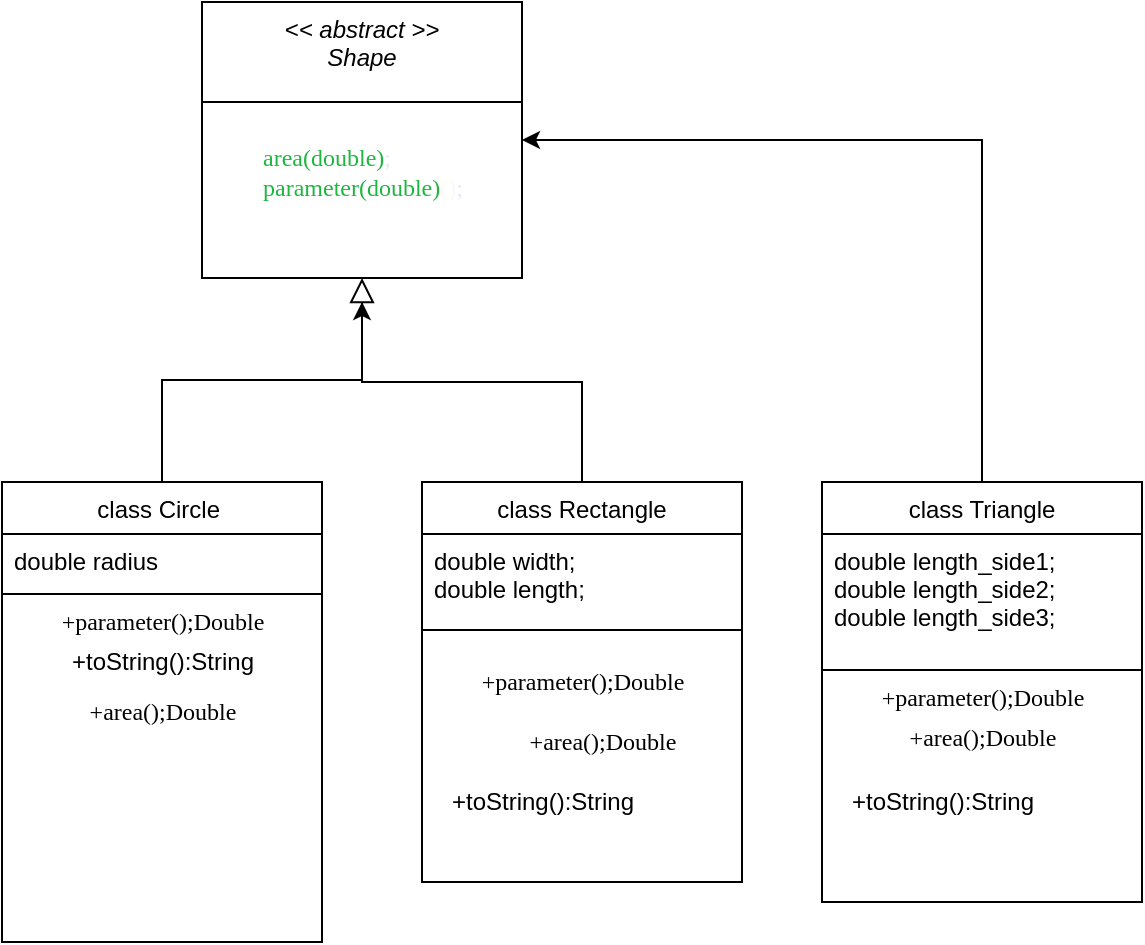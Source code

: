 <mxfile version="15.9.4" type="github">
  <diagram id="C5RBs43oDa-KdzZeNtuy" name="Page-1">
    <mxGraphModel dx="555" dy="574" grid="1" gridSize="10" guides="1" tooltips="1" connect="1" arrows="1" fold="1" page="1" pageScale="1" pageWidth="827" pageHeight="1169" math="0" shadow="0">
      <root>
        <mxCell id="WIyWlLk6GJQsqaUBKTNV-0" />
        <mxCell id="WIyWlLk6GJQsqaUBKTNV-1" parent="WIyWlLk6GJQsqaUBKTNV-0" />
        <mxCell id="zkfFHV4jXpPFQw0GAbJ--0" value="&lt;&lt; abstract &gt;&gt; &#xa;Shape" style="swimlane;fontStyle=2;align=center;verticalAlign=top;childLayout=stackLayout;horizontal=1;startSize=50;horizontalStack=0;resizeParent=1;resizeLast=0;collapsible=1;marginBottom=0;rounded=0;shadow=0;strokeWidth=1;" parent="WIyWlLk6GJQsqaUBKTNV-1" vertex="1">
          <mxGeometry x="220" y="120" width="160" height="138" as="geometry">
            <mxRectangle x="230" y="140" width="160" height="26" as="alternateBounds" />
          </mxGeometry>
        </mxCell>
        <mxCell id="-PrEQ0t0QtcohZmeDAaq-9" value="&lt;p class=&quot;p1&quot; style=&quot;text-align: left ; margin: 0px ; font-stretch: normal ; line-height: normal ; font-family: &amp;#34;menlo&amp;#34; ; color: rgb(204 , 108 , 29)&quot;&gt;&lt;br&gt;&lt;/p&gt;" style="text;html=1;align=center;verticalAlign=middle;resizable=0;points=[];autosize=1;strokeColor=none;fillColor=none;" vertex="1" parent="zkfFHV4jXpPFQw0GAbJ--0">
          <mxGeometry y="50" width="160" height="20" as="geometry" />
        </mxCell>
        <mxCell id="-PrEQ0t0QtcohZmeDAaq-0" value="&lt;p class=&quot;p1&quot; style=&quot;text-align: left ; margin: 0px ; font-stretch: normal ; line-height: normal ; font-family: &amp;#34;menlo&amp;#34; ; color: rgb(204 , 108 , 29)&quot;&gt;&lt;span class=&quot;s2&quot; style=&quot;color: rgb(30 , 181 , 64)&quot;&gt;area(double)&lt;/span&gt;&lt;span class=&quot;s4&quot; style=&quot;color: rgb(230 , 230 , 250)&quot;&gt;;&lt;/span&gt;&lt;/p&gt;&lt;p class=&quot;p1&quot; style=&quot;text-align: left ; margin: 0px ; font-stretch: normal ; line-height: normal ; font-family: &amp;#34;menlo&amp;#34; ; color: rgb(204 , 108 , 29)&quot;&gt;&lt;span class=&quot;s2&quot; style=&quot;color: rgb(30 , 181 , 64)&quot;&gt;parameter(double)&lt;/span&gt;&lt;span class=&quot;s3&quot; style=&quot;color: rgb(249 , 250 , 244)&quot;&gt;()&lt;/span&gt;&lt;span class=&quot;s4&quot; style=&quot;color: rgb(230 , 230 , 250)&quot;&gt;;&lt;/span&gt;&lt;/p&gt;" style="text;html=1;align=center;verticalAlign=middle;resizable=0;points=[];autosize=1;strokeColor=none;fillColor=none;" vertex="1" parent="zkfFHV4jXpPFQw0GAbJ--0">
          <mxGeometry y="70" width="160" height="30" as="geometry" />
        </mxCell>
        <mxCell id="zkfFHV4jXpPFQw0GAbJ--6" value="class Circle " style="swimlane;fontStyle=0;align=center;verticalAlign=top;childLayout=stackLayout;horizontal=1;startSize=26;horizontalStack=0;resizeParent=1;resizeLast=0;collapsible=1;marginBottom=0;rounded=0;shadow=0;strokeWidth=1;" parent="WIyWlLk6GJQsqaUBKTNV-1" vertex="1">
          <mxGeometry x="120" y="360" width="160" height="230" as="geometry">
            <mxRectangle x="130" y="380" width="160" height="26" as="alternateBounds" />
          </mxGeometry>
        </mxCell>
        <mxCell id="zkfFHV4jXpPFQw0GAbJ--7" value="double radius" style="text;align=left;verticalAlign=top;spacingLeft=4;spacingRight=4;overflow=hidden;rotatable=0;points=[[0,0.5],[1,0.5]];portConstraint=eastwest;" parent="zkfFHV4jXpPFQw0GAbJ--6" vertex="1">
          <mxGeometry y="26" width="160" height="26" as="geometry" />
        </mxCell>
        <mxCell id="zkfFHV4jXpPFQw0GAbJ--9" value="" style="line;html=1;strokeWidth=1;align=left;verticalAlign=middle;spacingTop=-1;spacingLeft=3;spacingRight=3;rotatable=0;labelPosition=right;points=[];portConstraint=eastwest;" parent="zkfFHV4jXpPFQw0GAbJ--6" vertex="1">
          <mxGeometry y="52" width="160" height="8" as="geometry" />
        </mxCell>
        <mxCell id="-PrEQ0t0QtcohZmeDAaq-12" value="&lt;font face=&quot;menlo&quot;&gt;+parameter();Double&lt;/font&gt;" style="text;html=1;align=center;verticalAlign=middle;resizable=0;points=[];autosize=1;strokeColor=none;fillColor=none;fontColor=#000000;" vertex="1" parent="zkfFHV4jXpPFQw0GAbJ--6">
          <mxGeometry y="60" width="160" height="20" as="geometry" />
        </mxCell>
        <mxCell id="-PrEQ0t0QtcohZmeDAaq-13" value="+toString():String" style="text;html=1;align=center;verticalAlign=middle;resizable=0;points=[];autosize=1;strokeColor=none;fillColor=none;fontColor=#000000;" vertex="1" parent="zkfFHV4jXpPFQw0GAbJ--6">
          <mxGeometry y="80" width="160" height="20" as="geometry" />
        </mxCell>
        <mxCell id="zkfFHV4jXpPFQw0GAbJ--12" value="" style="endArrow=block;endSize=10;endFill=0;shadow=0;strokeWidth=1;rounded=0;edgeStyle=elbowEdgeStyle;elbow=vertical;" parent="WIyWlLk6GJQsqaUBKTNV-1" source="zkfFHV4jXpPFQw0GAbJ--6" target="zkfFHV4jXpPFQw0GAbJ--0" edge="1">
          <mxGeometry width="160" relative="1" as="geometry">
            <mxPoint x="200" y="203" as="sourcePoint" />
            <mxPoint x="200" y="203" as="targetPoint" />
          </mxGeometry>
        </mxCell>
        <mxCell id="-PrEQ0t0QtcohZmeDAaq-2" value="" style="edgeStyle=orthogonalEdgeStyle;rounded=0;orthogonalLoop=1;jettySize=auto;html=1;" edge="1" parent="WIyWlLk6GJQsqaUBKTNV-1" source="zkfFHV4jXpPFQw0GAbJ--13">
          <mxGeometry relative="1" as="geometry">
            <mxPoint x="300" y="270" as="targetPoint" />
            <Array as="points">
              <mxPoint x="410" y="310" />
              <mxPoint x="300" y="310" />
            </Array>
          </mxGeometry>
        </mxCell>
        <mxCell id="zkfFHV4jXpPFQw0GAbJ--13" value="class Rectangle" style="swimlane;fontStyle=0;align=center;verticalAlign=top;childLayout=stackLayout;horizontal=1;startSize=26;horizontalStack=0;resizeParent=1;resizeLast=0;collapsible=1;marginBottom=0;rounded=0;shadow=0;strokeWidth=1;" parent="WIyWlLk6GJQsqaUBKTNV-1" vertex="1">
          <mxGeometry x="330" y="360" width="160" height="200" as="geometry">
            <mxRectangle x="340" y="380" width="170" height="26" as="alternateBounds" />
          </mxGeometry>
        </mxCell>
        <mxCell id="zkfFHV4jXpPFQw0GAbJ--14" value="double width;&#xa;	double length;" style="text;align=left;verticalAlign=top;spacingLeft=4;spacingRight=4;overflow=hidden;rotatable=0;points=[[0,0.5],[1,0.5]];portConstraint=eastwest;" parent="zkfFHV4jXpPFQw0GAbJ--13" vertex="1">
          <mxGeometry y="26" width="160" height="44" as="geometry" />
        </mxCell>
        <mxCell id="zkfFHV4jXpPFQw0GAbJ--15" value="" style="line;html=1;strokeWidth=1;align=left;verticalAlign=middle;spacingTop=-1;spacingLeft=3;spacingRight=3;rotatable=0;labelPosition=right;points=[];portConstraint=eastwest;" parent="zkfFHV4jXpPFQw0GAbJ--13" vertex="1">
          <mxGeometry y="70" width="160" height="8" as="geometry" />
        </mxCell>
        <mxCell id="-PrEQ0t0QtcohZmeDAaq-7" value="" style="edgeStyle=orthogonalEdgeStyle;rounded=0;orthogonalLoop=1;jettySize=auto;html=1;entryX=1;entryY=0.5;entryDx=0;entryDy=0;" edge="1" parent="WIyWlLk6GJQsqaUBKTNV-1" source="-PrEQ0t0QtcohZmeDAaq-3" target="zkfFHV4jXpPFQw0GAbJ--0">
          <mxGeometry relative="1" as="geometry">
            <mxPoint x="610" y="275" as="targetPoint" />
            <Array as="points">
              <mxPoint x="610" y="189" />
            </Array>
          </mxGeometry>
        </mxCell>
        <mxCell id="-PrEQ0t0QtcohZmeDAaq-3" value="class Triangle" style="swimlane;fontStyle=0;align=center;verticalAlign=top;childLayout=stackLayout;horizontal=1;startSize=26;horizontalStack=0;resizeParent=1;resizeLast=0;collapsible=1;marginBottom=0;rounded=0;shadow=0;strokeWidth=1;" vertex="1" parent="WIyWlLk6GJQsqaUBKTNV-1">
          <mxGeometry x="530" y="360" width="160" height="210" as="geometry">
            <mxRectangle x="340" y="380" width="170" height="26" as="alternateBounds" />
          </mxGeometry>
        </mxCell>
        <mxCell id="-PrEQ0t0QtcohZmeDAaq-4" value="	double length_side1;  &#xa;	double length_side2; &#xa;	double length_side3; " style="text;align=left;verticalAlign=top;spacingLeft=4;spacingRight=4;overflow=hidden;rotatable=0;points=[[0,0.5],[1,0.5]];portConstraint=eastwest;" vertex="1" parent="-PrEQ0t0QtcohZmeDAaq-3">
          <mxGeometry y="26" width="160" height="64" as="geometry" />
        </mxCell>
        <mxCell id="-PrEQ0t0QtcohZmeDAaq-5" value="" style="line;html=1;strokeWidth=1;align=left;verticalAlign=middle;spacingTop=-1;spacingLeft=3;spacingRight=3;rotatable=0;labelPosition=right;points=[];portConstraint=eastwest;" vertex="1" parent="-PrEQ0t0QtcohZmeDAaq-3">
          <mxGeometry y="90" width="160" height="8" as="geometry" />
        </mxCell>
        <mxCell id="-PrEQ0t0QtcohZmeDAaq-20" value="&lt;span style=&quot;font-family: &amp;#34;menlo&amp;#34;&quot;&gt;+parameter();Double&lt;/span&gt;" style="text;html=1;align=center;verticalAlign=middle;resizable=0;points=[];autosize=1;strokeColor=none;fillColor=none;fontColor=#000000;" vertex="1" parent="-PrEQ0t0QtcohZmeDAaq-3">
          <mxGeometry y="98" width="160" height="20" as="geometry" />
        </mxCell>
        <mxCell id="-PrEQ0t0QtcohZmeDAaq-22" value="&lt;span style=&quot;font-family: &amp;#34;menlo&amp;#34;&quot;&gt;+area();Double&lt;/span&gt;" style="text;html=1;align=center;verticalAlign=middle;resizable=0;points=[];autosize=1;strokeColor=none;fillColor=none;fontColor=#000000;" vertex="1" parent="-PrEQ0t0QtcohZmeDAaq-3">
          <mxGeometry y="118" width="160" height="20" as="geometry" />
        </mxCell>
        <mxCell id="-PrEQ0t0QtcohZmeDAaq-14" value="&lt;span style=&quot;color: rgba(0 , 0 , 0 , 0) ; font-family: monospace ; font-size: 0px&quot;&gt;%3CmxGraphModel%3E%3Croot%3E%3CmxCell%20id%3D%220%22%2F%3E%3CmxCell%20id%3D%221%22%20parent%3D%220%22%2F%3E%3CmxCell%20id%3D%222%22%20value%3D%22%26lt%3Bfont%20face%3D%26quot%3Bmenlo%26quot%3B%26gt%3B%2Bparameter()%3BDouble%26lt%3B%2Ffont%26gt%3B%22%20style%3D%22text%3Bhtml%3D1%3Balign%3Dcenter%3BverticalAlign%3Dmiddle%3Bresizable%3D0%3Bpoints%3D%5B%5D%3Bautosize%3D1%3BstrokeColor%3Dnone%3BfillColor%3Dnone%3BfontColor%3D%23000000%3B%22%20vertex%3D%221%22%20parent%3D%221%22%3E%3CmxGeometry%20x%3D%22120%22%20y%3D%22420%22%20width%3D%22160%22%20height%3D%2220%22%20as%3D%22geometry%22%2F%3E%3C%2FmxCell%3E%3C%2Froot%3E%3C%2FmxGraphModel%3E&lt;/span&gt;" style="text;html=1;align=center;verticalAlign=middle;resizable=0;points=[];autosize=1;strokeColor=none;fillColor=none;fontColor=#000000;" vertex="1" parent="WIyWlLk6GJQsqaUBKTNV-1">
          <mxGeometry x="170" y="480" width="20" height="20" as="geometry" />
        </mxCell>
        <mxCell id="-PrEQ0t0QtcohZmeDAaq-15" value="&lt;font face=&quot;menlo&quot;&gt;+area();Double&lt;/font&gt;" style="text;html=1;align=center;verticalAlign=middle;resizable=0;points=[];autosize=1;strokeColor=none;fillColor=none;fontColor=#000000;" vertex="1" parent="WIyWlLk6GJQsqaUBKTNV-1">
          <mxGeometry x="140" y="465" width="120" height="20" as="geometry" />
        </mxCell>
        <mxCell id="-PrEQ0t0QtcohZmeDAaq-16" value="&lt;span style=&quot;color: rgba(0 , 0 , 0 , 0) ; font-family: monospace ; font-size: 0px&quot;&gt;%3CmxGraphModel%3E%3Croot%3E%3CmxCell%20id%3D%220%22%2F%3E%3CmxCell%20id%3D%221%22%20parent%3D%220%22%2F%3E%3CmxCell%20id%3D%222%22%20value%3D%22%26lt%3Bfont%20face%3D%26quot%3Bmenlo%26quot%3B%26gt%3B%2Bparameter()%3BDouble%26lt%3B%2Ffont%26gt%3B%22%20style%3D%22text%3Bhtml%3D1%3Balign%3Dcenter%3BverticalAlign%3Dmiddle%3Bresizable%3D0%3Bpoints%3D%5B%5D%3Bautosize%3D1%3BstrokeColor%3Dnone%3BfillColor%3Dnone%3BfontColor%3D%23000000%3B%22%20vertex%3D%221%22%20parent%3D%221%22%3E%3CmxGeometry%20x%3D%22120%22%20y%3D%22420%22%20width%3D%22160%22%20height%3D%2220%22%20as%3D%22geometry%22%2F%3E%3C%2FmxCell%3E%3C%2Froot%3E%3C%2FmxGraphModel%3E&lt;/span&gt;" style="text;html=1;align=center;verticalAlign=middle;resizable=0;points=[];autosize=1;strokeColor=none;fillColor=none;fontColor=#000000;" vertex="1" parent="WIyWlLk6GJQsqaUBKTNV-1">
          <mxGeometry x="380" y="450" width="20" height="20" as="geometry" />
        </mxCell>
        <mxCell id="-PrEQ0t0QtcohZmeDAaq-17" value="&lt;span style=&quot;font-family: &amp;#34;menlo&amp;#34;&quot;&gt;+parameter();Double&lt;/span&gt;" style="text;html=1;align=center;verticalAlign=middle;resizable=0;points=[];autosize=1;strokeColor=none;fillColor=none;fontColor=#000000;" vertex="1" parent="WIyWlLk6GJQsqaUBKTNV-1">
          <mxGeometry x="335" y="450" width="150" height="20" as="geometry" />
        </mxCell>
        <mxCell id="-PrEQ0t0QtcohZmeDAaq-18" value="&lt;span style=&quot;font-family: &amp;#34;menlo&amp;#34;&quot;&gt;+area();Double&lt;/span&gt;" style="text;html=1;align=center;verticalAlign=middle;resizable=0;points=[];autosize=1;strokeColor=none;fillColor=none;fontColor=#000000;" vertex="1" parent="WIyWlLk6GJQsqaUBKTNV-1">
          <mxGeometry x="360" y="480" width="120" height="20" as="geometry" />
        </mxCell>
        <mxCell id="-PrEQ0t0QtcohZmeDAaq-19" value="+toString():String" style="text;html=1;align=center;verticalAlign=middle;resizable=0;points=[];autosize=1;strokeColor=none;fillColor=none;fontColor=#000000;" vertex="1" parent="WIyWlLk6GJQsqaUBKTNV-1">
          <mxGeometry x="335" y="510" width="110" height="20" as="geometry" />
        </mxCell>
        <mxCell id="-PrEQ0t0QtcohZmeDAaq-23" value="+toString():String" style="text;html=1;align=center;verticalAlign=middle;resizable=0;points=[];autosize=1;strokeColor=none;fillColor=none;fontColor=#000000;" vertex="1" parent="WIyWlLk6GJQsqaUBKTNV-1">
          <mxGeometry x="535" y="510" width="110" height="20" as="geometry" />
        </mxCell>
      </root>
    </mxGraphModel>
  </diagram>
</mxfile>
